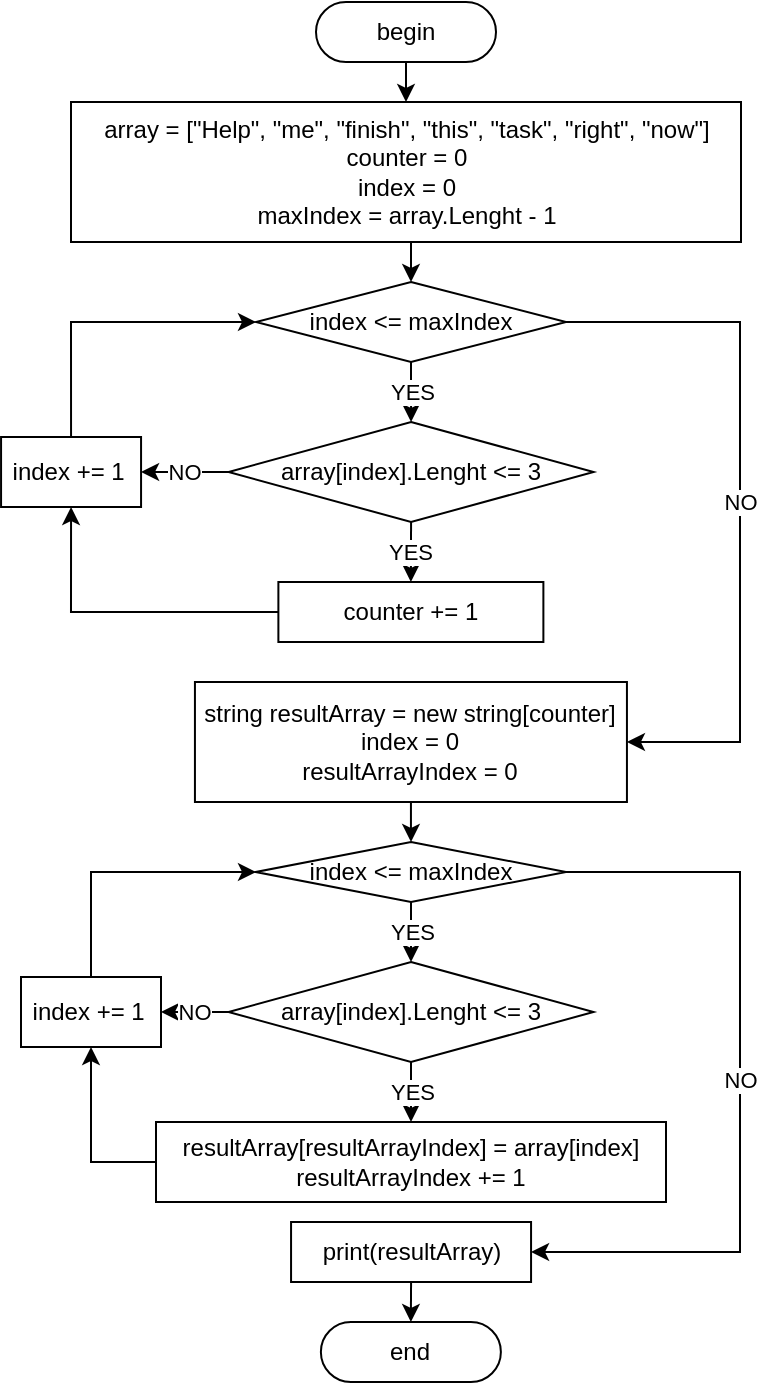 <mxfile version="21.2.8" type="device">
  <diagram name="Страница 1" id="WuwfoPtsuufKDQ36EhCw">
    <mxGraphModel dx="938" dy="681" grid="1" gridSize="10" guides="1" tooltips="1" connect="1" arrows="1" fold="1" page="1" pageScale="1" pageWidth="827" pageHeight="1169" math="0" shadow="0">
      <root>
        <mxCell id="0" />
        <mxCell id="1" parent="0" />
        <mxCell id="WXq1KYLdkgnx9V1S3kLd-5" style="edgeStyle=orthogonalEdgeStyle;rounded=0;orthogonalLoop=1;jettySize=auto;html=1;exitX=0.5;exitY=1;exitDx=0;exitDy=0;entryX=0.5;entryY=0;entryDx=0;entryDy=0;" parent="1" source="WXq1KYLdkgnx9V1S3kLd-1" target="WXq1KYLdkgnx9V1S3kLd-2" edge="1">
          <mxGeometry relative="1" as="geometry" />
        </mxCell>
        <mxCell id="WXq1KYLdkgnx9V1S3kLd-1" value="begin" style="rounded=1;whiteSpace=wrap;html=1;arcSize=50;" parent="1" vertex="1">
          <mxGeometry x="250" y="20" width="90" height="30" as="geometry" />
        </mxCell>
        <mxCell id="WXq1KYLdkgnx9V1S3kLd-4" style="edgeStyle=orthogonalEdgeStyle;rounded=0;orthogonalLoop=1;jettySize=auto;html=1;exitX=0.5;exitY=1;exitDx=0;exitDy=0;entryX=0.5;entryY=0;entryDx=0;entryDy=0;" parent="1" source="WXq1KYLdkgnx9V1S3kLd-2" target="WXq1KYLdkgnx9V1S3kLd-3" edge="1">
          <mxGeometry relative="1" as="geometry" />
        </mxCell>
        <mxCell id="WXq1KYLdkgnx9V1S3kLd-2" value="array = [&quot;Help&quot;, &quot;me&quot;, &quot;finish&quot;, &quot;this&quot;, &quot;task&quot;, &quot;right&quot;, &quot;now&quot;]&lt;br&gt;counter = 0&lt;br&gt;index = 0&lt;br&gt;maxIndex = array.Lenght - 1" style="rounded=0;whiteSpace=wrap;html=1;" parent="1" vertex="1">
          <mxGeometry x="127.5" y="70" width="335" height="70" as="geometry" />
        </mxCell>
        <mxCell id="WXq1KYLdkgnx9V1S3kLd-8" value="YES" style="edgeStyle=orthogonalEdgeStyle;rounded=0;orthogonalLoop=1;jettySize=auto;html=1;exitX=0.5;exitY=1;exitDx=0;exitDy=0;entryX=0.5;entryY=0;entryDx=0;entryDy=0;" parent="1" source="WXq1KYLdkgnx9V1S3kLd-3" target="WXq1KYLdkgnx9V1S3kLd-7" edge="1">
          <mxGeometry relative="1" as="geometry" />
        </mxCell>
        <mxCell id="WXq1KYLdkgnx9V1S3kLd-17" value="NO" style="edgeStyle=orthogonalEdgeStyle;rounded=0;orthogonalLoop=1;jettySize=auto;html=1;exitX=1;exitY=0.5;exitDx=0;exitDy=0;entryX=1;entryY=0.5;entryDx=0;entryDy=0;" parent="1" source="WXq1KYLdkgnx9V1S3kLd-3" target="WXq1KYLdkgnx9V1S3kLd-15" edge="1">
          <mxGeometry relative="1" as="geometry">
            <Array as="points">
              <mxPoint x="462" y="180" />
              <mxPoint x="462" y="390" />
            </Array>
          </mxGeometry>
        </mxCell>
        <mxCell id="WXq1KYLdkgnx9V1S3kLd-3" value="index &amp;lt;= maxIndex" style="rhombus;whiteSpace=wrap;html=1;" parent="1" vertex="1">
          <mxGeometry x="220" y="160" width="155" height="40" as="geometry" />
        </mxCell>
        <mxCell id="WXq1KYLdkgnx9V1S3kLd-13" style="edgeStyle=orthogonalEdgeStyle;rounded=0;orthogonalLoop=1;jettySize=auto;html=1;exitX=0;exitY=0.5;exitDx=0;exitDy=0;entryX=0.5;entryY=1;entryDx=0;entryDy=0;" parent="1" source="WXq1KYLdkgnx9V1S3kLd-6" target="WXq1KYLdkgnx9V1S3kLd-9" edge="1">
          <mxGeometry relative="1" as="geometry" />
        </mxCell>
        <mxCell id="WXq1KYLdkgnx9V1S3kLd-6" value="counter += 1" style="rounded=0;whiteSpace=wrap;html=1;" parent="1" vertex="1">
          <mxGeometry x="231.19" y="310" width="132.5" height="30" as="geometry" />
        </mxCell>
        <mxCell id="WXq1KYLdkgnx9V1S3kLd-10" value="NO" style="edgeStyle=orthogonalEdgeStyle;rounded=0;orthogonalLoop=1;jettySize=auto;html=1;exitX=0;exitY=0.5;exitDx=0;exitDy=0;entryX=1;entryY=0.5;entryDx=0;entryDy=0;" parent="1" source="WXq1KYLdkgnx9V1S3kLd-7" target="WXq1KYLdkgnx9V1S3kLd-9" edge="1">
          <mxGeometry relative="1" as="geometry" />
        </mxCell>
        <mxCell id="WXq1KYLdkgnx9V1S3kLd-12" value="YES" style="edgeStyle=orthogonalEdgeStyle;rounded=0;orthogonalLoop=1;jettySize=auto;html=1;exitX=0.5;exitY=1;exitDx=0;exitDy=0;entryX=0.5;entryY=0;entryDx=0;entryDy=0;" parent="1" source="WXq1KYLdkgnx9V1S3kLd-7" target="WXq1KYLdkgnx9V1S3kLd-6" edge="1">
          <mxGeometry relative="1" as="geometry" />
        </mxCell>
        <mxCell id="WXq1KYLdkgnx9V1S3kLd-7" value="array[index].Lenght &amp;lt;= 3" style="rhombus;whiteSpace=wrap;html=1;" parent="1" vertex="1">
          <mxGeometry x="206.28" y="230" width="182.5" height="50" as="geometry" />
        </mxCell>
        <mxCell id="WXq1KYLdkgnx9V1S3kLd-11" style="edgeStyle=orthogonalEdgeStyle;rounded=0;orthogonalLoop=1;jettySize=auto;html=1;exitX=0.5;exitY=0;exitDx=0;exitDy=0;entryX=0;entryY=0.5;entryDx=0;entryDy=0;" parent="1" source="WXq1KYLdkgnx9V1S3kLd-9" target="WXq1KYLdkgnx9V1S3kLd-3" edge="1">
          <mxGeometry relative="1" as="geometry" />
        </mxCell>
        <mxCell id="WXq1KYLdkgnx9V1S3kLd-9" value="index += 1&amp;nbsp;" style="rounded=0;whiteSpace=wrap;html=1;" parent="1" vertex="1">
          <mxGeometry x="92.53" y="237.5" width="70" height="35" as="geometry" />
        </mxCell>
        <mxCell id="WXq1KYLdkgnx9V1S3kLd-19" style="edgeStyle=orthogonalEdgeStyle;rounded=0;orthogonalLoop=1;jettySize=auto;html=1;exitX=0.5;exitY=1;exitDx=0;exitDy=0;entryX=0.5;entryY=0;entryDx=0;entryDy=0;" parent="1" source="WXq1KYLdkgnx9V1S3kLd-15" target="WXq1KYLdkgnx9V1S3kLd-18" edge="1">
          <mxGeometry relative="1" as="geometry" />
        </mxCell>
        <mxCell id="WXq1KYLdkgnx9V1S3kLd-15" value="string resultArray = new string[counter]&lt;br&gt;index = 0&lt;br&gt;resultArrayIndex = 0" style="rounded=0;whiteSpace=wrap;html=1;" parent="1" vertex="1">
          <mxGeometry x="189.47" y="360" width="216" height="60" as="geometry" />
        </mxCell>
        <mxCell id="WXq1KYLdkgnx9V1S3kLd-21" value="YES" style="edgeStyle=orthogonalEdgeStyle;rounded=0;orthogonalLoop=1;jettySize=auto;html=1;exitX=0.5;exitY=1;exitDx=0;exitDy=0;entryX=0.5;entryY=0;entryDx=0;entryDy=0;" parent="1" source="WXq1KYLdkgnx9V1S3kLd-18" target="WXq1KYLdkgnx9V1S3kLd-20" edge="1">
          <mxGeometry relative="1" as="geometry" />
        </mxCell>
        <mxCell id="WXq1KYLdkgnx9V1S3kLd-29" value="NO" style="edgeStyle=orthogonalEdgeStyle;rounded=0;orthogonalLoop=1;jettySize=auto;html=1;exitX=1;exitY=0.5;exitDx=0;exitDy=0;entryX=1;entryY=0.5;entryDx=0;entryDy=0;" parent="1" source="WXq1KYLdkgnx9V1S3kLd-18" target="WXq1KYLdkgnx9V1S3kLd-28" edge="1">
          <mxGeometry relative="1" as="geometry">
            <Array as="points">
              <mxPoint x="462" y="455" />
              <mxPoint x="462" y="645" />
            </Array>
          </mxGeometry>
        </mxCell>
        <mxCell id="WXq1KYLdkgnx9V1S3kLd-18" value="index &amp;lt;= maxIndex" style="rhombus;whiteSpace=wrap;html=1;" parent="1" vertex="1">
          <mxGeometry x="220" y="440" width="155" height="30" as="geometry" />
        </mxCell>
        <mxCell id="WXq1KYLdkgnx9V1S3kLd-23" value="NO" style="edgeStyle=orthogonalEdgeStyle;rounded=0;orthogonalLoop=1;jettySize=auto;html=1;exitX=0;exitY=0.5;exitDx=0;exitDy=0;entryX=1;entryY=0.5;entryDx=0;entryDy=0;" parent="1" source="WXq1KYLdkgnx9V1S3kLd-20" target="WXq1KYLdkgnx9V1S3kLd-22" edge="1">
          <mxGeometry relative="1" as="geometry" />
        </mxCell>
        <mxCell id="WXq1KYLdkgnx9V1S3kLd-27" value="YES" style="edgeStyle=orthogonalEdgeStyle;rounded=0;orthogonalLoop=1;jettySize=auto;html=1;exitX=0.5;exitY=1;exitDx=0;exitDy=0;entryX=0.5;entryY=0;entryDx=0;entryDy=0;" parent="1" source="WXq1KYLdkgnx9V1S3kLd-20" target="WXq1KYLdkgnx9V1S3kLd-25" edge="1">
          <mxGeometry relative="1" as="geometry" />
        </mxCell>
        <mxCell id="WXq1KYLdkgnx9V1S3kLd-20" value="array[index].Lenght &amp;lt;= 3" style="rhombus;whiteSpace=wrap;html=1;" parent="1" vertex="1">
          <mxGeometry x="206.25" y="500" width="182.5" height="50" as="geometry" />
        </mxCell>
        <mxCell id="WXq1KYLdkgnx9V1S3kLd-24" style="edgeStyle=orthogonalEdgeStyle;rounded=0;orthogonalLoop=1;jettySize=auto;html=1;exitX=0.5;exitY=0;exitDx=0;exitDy=0;entryX=0;entryY=0.5;entryDx=0;entryDy=0;" parent="1" source="WXq1KYLdkgnx9V1S3kLd-22" target="WXq1KYLdkgnx9V1S3kLd-18" edge="1">
          <mxGeometry relative="1" as="geometry" />
        </mxCell>
        <mxCell id="WXq1KYLdkgnx9V1S3kLd-22" value="index += 1&amp;nbsp;" style="rounded=0;whiteSpace=wrap;html=1;" parent="1" vertex="1">
          <mxGeometry x="102.5" y="507.5" width="70" height="35" as="geometry" />
        </mxCell>
        <mxCell id="WXq1KYLdkgnx9V1S3kLd-26" style="edgeStyle=orthogonalEdgeStyle;rounded=0;orthogonalLoop=1;jettySize=auto;html=1;exitX=0;exitY=0.5;exitDx=0;exitDy=0;entryX=0.5;entryY=1;entryDx=0;entryDy=0;" parent="1" source="WXq1KYLdkgnx9V1S3kLd-25" target="WXq1KYLdkgnx9V1S3kLd-22" edge="1">
          <mxGeometry relative="1" as="geometry" />
        </mxCell>
        <mxCell id="WXq1KYLdkgnx9V1S3kLd-25" value="resultArray[resultArrayIndex] = array[index]&lt;br&gt;resultArrayIndex += 1" style="rounded=0;whiteSpace=wrap;html=1;" parent="1" vertex="1">
          <mxGeometry x="170" y="580" width="255" height="40" as="geometry" />
        </mxCell>
        <mxCell id="WXq1KYLdkgnx9V1S3kLd-31" style="edgeStyle=orthogonalEdgeStyle;rounded=0;orthogonalLoop=1;jettySize=auto;html=1;exitX=0.5;exitY=1;exitDx=0;exitDy=0;entryX=0.5;entryY=0;entryDx=0;entryDy=0;" parent="1" source="WXq1KYLdkgnx9V1S3kLd-28" target="WXq1KYLdkgnx9V1S3kLd-30" edge="1">
          <mxGeometry relative="1" as="geometry" />
        </mxCell>
        <mxCell id="WXq1KYLdkgnx9V1S3kLd-28" value="print(resultArray)" style="rounded=0;whiteSpace=wrap;html=1;" parent="1" vertex="1">
          <mxGeometry x="237.53" y="630" width="120" height="30" as="geometry" />
        </mxCell>
        <mxCell id="WXq1KYLdkgnx9V1S3kLd-30" value="end" style="rounded=1;whiteSpace=wrap;html=1;arcSize=50;" parent="1" vertex="1">
          <mxGeometry x="252.44" y="680" width="90" height="30" as="geometry" />
        </mxCell>
      </root>
    </mxGraphModel>
  </diagram>
</mxfile>
